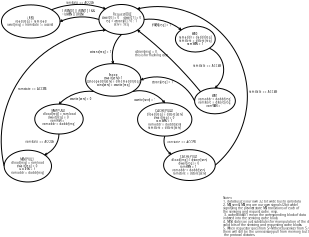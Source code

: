 <?xml version="1.0" encoding="UTF-8"?>
<dia:diagram xmlns:dia="http://www.lysator.liu.se/~alla/dia/">
  <dia:layer name="Background" visible="true" active="true">
    <dia:object type="Standard - Ellipse" version="0" id="O0">
      <dia:attribute name="obj_pos">
        <dia:point val="33.135,2.65"/>
      </dia:attribute>
      <dia:attribute name="obj_bb">
        <dia:rectangle val="33.085,2.6;43.965,9.85"/>
      </dia:attribute>
      <dia:attribute name="elem_corner">
        <dia:point val="33.135,2.65"/>
      </dia:attribute>
      <dia:attribute name="elem_width">
        <dia:real val="10.78"/>
      </dia:attribute>
      <dia:attribute name="elem_height">
        <dia:real val="7.15"/>
      </dia:attribute>
    </dia:object>
    <dia:object type="Standard - Text" version="1" id="O1">
      <dia:attribute name="obj_pos">
        <dia:point val="38.525,6.225"/>
      </dia:attribute>
      <dia:attribute name="obj_bb">
        <dia:rectangle val="33.819,4.651;43.231,7.799"/>
      </dia:attribute>
      <dia:attribute name="text">
        <dia:composite type="text">
          <dia:attribute name="string">
            <dia:string>#Request/IDLE
ccwait[0] = 0    ccwait[1] = 0
req = cctrans[0] ? 0 : 1
serv = !req#</dia:string>
          </dia:attribute>
          <dia:attribute name="font">
            <dia:font family="sans" style="0" name="Helvetica"/>
          </dia:attribute>
          <dia:attribute name="height">
            <dia:real val="0.8"/>
          </dia:attribute>
          <dia:attribute name="pos">
            <dia:point val="38.525,5.246"/>
          </dia:attribute>
          <dia:attribute name="color">
            <dia:color val="#000000"/>
          </dia:attribute>
          <dia:attribute name="alignment">
            <dia:enum val="1"/>
          </dia:attribute>
        </dia:composite>
      </dia:attribute>
      <dia:attribute name="valign">
        <dia:enum val="2"/>
      </dia:attribute>
      <dia:connections>
        <dia:connection handle="0" to="O0" connection="8"/>
      </dia:connections>
    </dia:object>
    <dia:object type="Standard - Ellipse" version="0" id="O2">
      <dia:attribute name="obj_pos">
        <dia:point val="29.969,16.771"/>
      </dia:attribute>
      <dia:attribute name="obj_bb">
        <dia:rectangle val="29.919,16.721;43.199,24.591"/>
      </dia:attribute>
      <dia:attribute name="elem_corner">
        <dia:point val="29.969,16.771"/>
      </dia:attribute>
      <dia:attribute name="elem_width">
        <dia:real val="13.18"/>
      </dia:attribute>
      <dia:attribute name="elem_height">
        <dia:real val="7.77"/>
      </dia:attribute>
    </dia:object>
    <dia:object type="Standard - Ellipse" version="0" id="O3">
      <dia:attribute name="obj_pos">
        <dia:point val="51.396,7.807"/>
      </dia:attribute>
      <dia:attribute name="obj_bb">
        <dia:rectangle val="51.346,7.757;60.951,14.047"/>
      </dia:attribute>
      <dia:attribute name="elem_corner">
        <dia:point val="51.396,7.807"/>
      </dia:attribute>
      <dia:attribute name="elem_width">
        <dia:real val="9.505"/>
      </dia:attribute>
      <dia:attribute name="elem_height">
        <dia:real val="6.19"/>
      </dia:attribute>
    </dia:object>
    <dia:object type="Standard - Text" version="1" id="O4">
      <dia:attribute name="obj_pos">
        <dia:point val="56.148,10.902"/>
      </dia:attribute>
      <dia:attribute name="obj_bb">
        <dia:rectangle val="52.441,9.329;59.856,12.476"/>
      </dia:attribute>
      <dia:attribute name="text">
        <dia:composite type="text">
          <dia:attribute name="string">
            <dia:string>#WB0 
ramaddr = daddr[req]
ramstore = dstore[req]
ramWEN = 1#</dia:string>
          </dia:attribute>
          <dia:attribute name="font">
            <dia:font family="sans" style="0" name="Helvetica"/>
          </dia:attribute>
          <dia:attribute name="height">
            <dia:real val="0.8"/>
          </dia:attribute>
          <dia:attribute name="pos">
            <dia:point val="56.148,9.924"/>
          </dia:attribute>
          <dia:attribute name="color">
            <dia:color val="#000000"/>
          </dia:attribute>
          <dia:attribute name="alignment">
            <dia:enum val="1"/>
          </dia:attribute>
        </dia:composite>
      </dia:attribute>
      <dia:attribute name="valign">
        <dia:enum val="2"/>
      </dia:attribute>
      <dia:connections>
        <dia:connection handle="0" to="O3" connection="8"/>
      </dia:connections>
    </dia:object>
    <dia:object type="Standard - Ellipse" version="0" id="O5">
      <dia:attribute name="obj_pos">
        <dia:point val="55.972,22.58"/>
      </dia:attribute>
      <dia:attribute name="obj_bb">
        <dia:rectangle val="55.922,22.53;65.758,28.8"/>
      </dia:attribute>
      <dia:attribute name="elem_corner">
        <dia:point val="55.972,22.58"/>
      </dia:attribute>
      <dia:attribute name="elem_width">
        <dia:real val="9.735"/>
      </dia:attribute>
      <dia:attribute name="elem_height">
        <dia:real val="6.17"/>
      </dia:attribute>
    </dia:object>
    <dia:object type="Standard - Text" version="1" id="O6">
      <dia:attribute name="obj_pos">
        <dia:point val="60.84,25.665"/>
      </dia:attribute>
      <dia:attribute name="obj_bb">
        <dia:rectangle val="57.133,24.091;64.547,27.239"/>
      </dia:attribute>
      <dia:attribute name="text">
        <dia:composite type="text">
          <dia:attribute name="string">
            <dia:string>#WB1
ramaddr = daddr[req]
ramstore = dstore[req]
ramWEN = 1#</dia:string>
          </dia:attribute>
          <dia:attribute name="font">
            <dia:font family="sans" style="0" name="Helvetica"/>
          </dia:attribute>
          <dia:attribute name="height">
            <dia:real val="0.8"/>
          </dia:attribute>
          <dia:attribute name="pos">
            <dia:point val="60.84,24.686"/>
          </dia:attribute>
          <dia:attribute name="color">
            <dia:color val="#000000"/>
          </dia:attribute>
          <dia:attribute name="alignment">
            <dia:enum val="1"/>
          </dia:attribute>
        </dia:composite>
      </dia:attribute>
      <dia:attribute name="valign">
        <dia:enum val="2"/>
      </dia:attribute>
      <dia:connections>
        <dia:connection handle="0" to="O5" connection="8"/>
      </dia:connections>
    </dia:object>
    <dia:object type="Standard - Arc" version="0" id="O7">
      <dia:attribute name="obj_pos">
        <dia:point val="38.525,9.8"/>
      </dia:attribute>
      <dia:attribute name="obj_bb">
        <dia:rectangle val="36.066,9.738;38.587,16.833"/>
      </dia:attribute>
      <dia:attribute name="conn_endpoints">
        <dia:point val="38.525,9.8"/>
        <dia:point val="36.559,16.771"/>
      </dia:attribute>
      <dia:attribute name="curve_distance">
        <dia:real val="1"/>
      </dia:attribute>
      <dia:attribute name="end_arrow">
        <dia:enum val="1"/>
      </dia:attribute>
      <dia:attribute name="end_arrow_length">
        <dia:real val="0.5"/>
      </dia:attribute>
      <dia:attribute name="end_arrow_width">
        <dia:real val="0.5"/>
      </dia:attribute>
      <dia:connections>
        <dia:connection handle="0" to="O0" connection="6"/>
        <dia:connection handle="1" to="O2" connection="1"/>
      </dia:connections>
    </dia:object>
    <dia:object type="Standard - Arc" version="0" id="O8">
      <dia:attribute name="obj_pos">
        <dia:point val="43.915,6.225"/>
      </dia:attribute>
      <dia:attribute name="obj_bb">
        <dia:rectangle val="43.853,6.088;52.849,8.775"/>
      </dia:attribute>
      <dia:attribute name="conn_endpoints">
        <dia:point val="43.915,6.225"/>
        <dia:point val="52.788,8.714"/>
      </dia:attribute>
      <dia:attribute name="curve_distance">
        <dia:real val="-0.919"/>
      </dia:attribute>
      <dia:attribute name="end_arrow">
        <dia:enum val="1"/>
      </dia:attribute>
      <dia:attribute name="end_arrow_length">
        <dia:real val="0.5"/>
      </dia:attribute>
      <dia:attribute name="end_arrow_width">
        <dia:real val="0.5"/>
      </dia:attribute>
      <dia:connections>
        <dia:connection handle="0" to="O0" connection="4"/>
        <dia:connection handle="1" to="O3" connection="0"/>
      </dia:connections>
    </dia:object>
    <dia:object type="Standard - Arc" version="0" id="O9">
      <dia:attribute name="obj_pos">
        <dia:point val="10.503,41.236"/>
      </dia:attribute>
      <dia:attribute name="obj_bb">
        <dia:rectangle val="9.75,8.461;34.784,41.306"/>
      </dia:attribute>
      <dia:attribute name="conn_endpoints">
        <dia:point val="10.503,41.236"/>
        <dia:point val="34.714,8.753"/>
      </dia:attribute>
      <dia:attribute name="curve_distance">
        <dia:real val="-9.431"/>
      </dia:attribute>
      <dia:attribute name="end_arrow">
        <dia:enum val="1"/>
      </dia:attribute>
      <dia:attribute name="end_arrow_length">
        <dia:real val="0.5"/>
      </dia:attribute>
      <dia:attribute name="end_arrow_width">
        <dia:real val="0.5"/>
      </dia:attribute>
      <dia:connections>
        <dia:connection handle="0" to="O15" connection="3"/>
        <dia:connection handle="1" to="O0" connection="5"/>
      </dia:connections>
    </dia:object>
    <dia:object type="Standard - Arc" version="0" id="O10">
      <dia:attribute name="obj_pos">
        <dia:point val="59.509,13.091"/>
      </dia:attribute>
      <dia:attribute name="obj_bb">
        <dia:rectangle val="59.453,13.034;62.967,22.637"/>
      </dia:attribute>
      <dia:attribute name="conn_endpoints">
        <dia:point val="59.509,13.091"/>
        <dia:point val="60.84,22.58"/>
      </dia:attribute>
      <dia:attribute name="curve_distance">
        <dia:real val="-2.715"/>
      </dia:attribute>
      <dia:attribute name="end_arrow">
        <dia:enum val="1"/>
      </dia:attribute>
      <dia:attribute name="end_arrow_length">
        <dia:real val="0.5"/>
      </dia:attribute>
      <dia:attribute name="end_arrow_width">
        <dia:real val="0.5"/>
      </dia:attribute>
      <dia:connections>
        <dia:connection handle="0" to="O3" connection="7"/>
        <dia:connection handle="1" to="O5" connection="1"/>
      </dia:connections>
    </dia:object>
    <dia:object type="Standard - Arc" version="0" id="O11">
      <dia:attribute name="obj_pos">
        <dia:point val="31.899,23.404"/>
      </dia:attribute>
      <dia:attribute name="obj_bb">
        <dia:rectangle val="23.528,23.306;31.963,26.493"/>
      </dia:attribute>
      <dia:attribute name="conn_endpoints">
        <dia:point val="31.899,23.404"/>
        <dia:point val="23.592,26.429"/>
      </dia:attribute>
      <dia:attribute name="curve_distance">
        <dia:real val="1"/>
      </dia:attribute>
      <dia:attribute name="end_arrow">
        <dia:enum val="1"/>
      </dia:attribute>
      <dia:attribute name="end_arrow_length">
        <dia:real val="0.5"/>
      </dia:attribute>
      <dia:attribute name="end_arrow_width">
        <dia:real val="0.5"/>
      </dia:attribute>
      <dia:connections>
        <dia:connection handle="0" to="O2" connection="5"/>
        <dia:connection handle="1" to="O14" connection="1"/>
      </dia:connections>
    </dia:object>
    <dia:object type="Standard - Text" version="1" id="O12">
      <dia:attribute name="obj_pos">
        <dia:point val="36.559,20.656"/>
      </dia:attribute>
      <dia:attribute name="obj_bb">
        <dia:rectangle val="30.571,19.083;42.546,22.23"/>
      </dia:attribute>
      <dia:attribute name="text">
        <dia:composite type="text">
          <dia:attribute name="string">
            <dia:string>#Snoop
ccwait[serv]=1
ccsnoopaddr[serv] = dmemaddr[req]
ccinv[serv] = ccwrite[req]#</dia:string>
          </dia:attribute>
          <dia:attribute name="font">
            <dia:font family="sans" style="0" name="Helvetica"/>
          </dia:attribute>
          <dia:attribute name="height">
            <dia:real val="0.8"/>
          </dia:attribute>
          <dia:attribute name="pos">
            <dia:point val="36.559,19.678"/>
          </dia:attribute>
          <dia:attribute name="color">
            <dia:color val="#000000"/>
          </dia:attribute>
          <dia:attribute name="alignment">
            <dia:enum val="1"/>
          </dia:attribute>
        </dia:composite>
      </dia:attribute>
      <dia:attribute name="valign">
        <dia:enum val="2"/>
      </dia:attribute>
      <dia:connections>
        <dia:connection handle="0" to="O2" connection="8"/>
      </dia:connections>
    </dia:object>
    <dia:object type="Standard - Text" version="1" id="O13">
      <dia:attribute name="obj_pos">
        <dia:point val="62.808,49.15"/>
      </dia:attribute>
      <dia:attribute name="obj_bb">
        <dia:rectangle val="62.808,48.555;84.61,58.102"/>
      </dia:attribute>
      <dia:attribute name="text">
        <dia:composite type="text">
          <dia:attribute name="string">
            <dia:string>#Notes:
1. dataBus_cc is our own 32 bit wide bus to carry data
2. MSI_serv &amp; MSI_req are our own signals (2bit wide)
signifying the pev-next state MSI transitions of each of
the servicing and request cache, resp.
 3. cacheBlock0/1 mean the corresponding block of data
indexed into the servicing cache block.
4. M/S/I states ae just substitutes for manipulation of the dirty, 
valid bits of the servicing and requesting cache blocks.
5. When requestor goes from S-&gt;M thereby servicer from S -&gt; I, 
there will still be the unnecessary pull from memory, but thats what
 the protocol dictates. #</dia:string>
          </dia:attribute>
          <dia:attribute name="font">
            <dia:font family="sans" style="0" name="Helvetica"/>
          </dia:attribute>
          <dia:attribute name="height">
            <dia:real val="0.8"/>
          </dia:attribute>
          <dia:attribute name="pos">
            <dia:point val="62.808,49.15"/>
          </dia:attribute>
          <dia:attribute name="color">
            <dia:color val="#000000"/>
          </dia:attribute>
          <dia:attribute name="alignment">
            <dia:enum val="0"/>
          </dia:attribute>
        </dia:composite>
      </dia:attribute>
      <dia:attribute name="valign">
        <dia:enum val="3"/>
      </dia:attribute>
    </dia:object>
    <dia:object type="Standard - Ellipse" version="0" id="O14">
      <dia:attribute name="obj_pos">
        <dia:point val="17.808,26.429"/>
      </dia:attribute>
      <dia:attribute name="obj_bb">
        <dia:rectangle val="17.758,26.379;29.426,33.624"/>
      </dia:attribute>
      <dia:attribute name="elem_corner">
        <dia:point val="17.808,26.429"/>
      </dia:attribute>
      <dia:attribute name="elem_width">
        <dia:real val="11.568"/>
      </dia:attribute>
      <dia:attribute name="elem_height">
        <dia:real val="7.145"/>
      </dia:attribute>
    </dia:object>
    <dia:object type="Standard - Ellipse" version="0" id="O15">
      <dia:attribute name="obj_pos">
        <dia:point val="10.503,37.442"/>
      </dia:attribute>
      <dia:attribute name="obj_bb">
        <dia:rectangle val="10.453,37.392;21.86,45.079"/>
      </dia:attribute>
      <dia:attribute name="elem_corner">
        <dia:point val="10.503,37.442"/>
      </dia:attribute>
      <dia:attribute name="elem_width">
        <dia:real val="11.308"/>
      </dia:attribute>
      <dia:attribute name="elem_height">
        <dia:real val="7.587"/>
      </dia:attribute>
    </dia:object>
    <dia:object type="Standard - Text" version="1" id="O16">
      <dia:attribute name="obj_pos">
        <dia:point val="23.592,30.001"/>
      </dia:attribute>
      <dia:attribute name="obj_bb">
        <dia:rectangle val="20.04,27.628;27.145,32.375"/>
      </dia:attribute>
      <dia:attribute name="text">
        <dia:composite type="text">
          <dia:attribute name="string">
            <dia:string>#MEM_PULL0 
 dload[req] = ramload
dwait[req] = 0 
ramREN = 1
ramaddr = daddr[req]
#</dia:string>
          </dia:attribute>
          <dia:attribute name="font">
            <dia:font family="sans" style="0" name="Helvetica"/>
          </dia:attribute>
          <dia:attribute name="height">
            <dia:real val="0.8"/>
          </dia:attribute>
          <dia:attribute name="pos">
            <dia:point val="23.592,28.223"/>
          </dia:attribute>
          <dia:attribute name="color">
            <dia:color val="#000000"/>
          </dia:attribute>
          <dia:attribute name="alignment">
            <dia:enum val="1"/>
          </dia:attribute>
        </dia:composite>
      </dia:attribute>
      <dia:attribute name="valign">
        <dia:enum val="2"/>
      </dia:attribute>
      <dia:connections>
        <dia:connection handle="0" to="O14" connection="8"/>
      </dia:connections>
    </dia:object>
    <dia:object type="Standard - Text" version="1" id="O17">
      <dia:attribute name="obj_pos">
        <dia:point val="16.157,41.236"/>
      </dia:attribute>
      <dia:attribute name="obj_bb">
        <dia:rectangle val="12.604,39.262;19.709,43.209"/>
      </dia:attribute>
      <dia:attribute name="text">
        <dia:composite type="text">
          <dia:attribute name="string">
            <dia:string>#MEM_PULL1 
dload[req] = ramload
dwait[req] = 0 
ramREN = 1 
ramaddr = daddr[req]#</dia:string>
          </dia:attribute>
          <dia:attribute name="font">
            <dia:font family="sans" style="0" name="Helvetica"/>
          </dia:attribute>
          <dia:attribute name="height">
            <dia:real val="0.8"/>
          </dia:attribute>
          <dia:attribute name="pos">
            <dia:point val="16.157,39.857"/>
          </dia:attribute>
          <dia:attribute name="color">
            <dia:color val="#000000"/>
          </dia:attribute>
          <dia:attribute name="alignment">
            <dia:enum val="1"/>
          </dia:attribute>
        </dia:composite>
      </dia:attribute>
      <dia:attribute name="valign">
        <dia:enum val="2"/>
      </dia:attribute>
      <dia:connections>
        <dia:connection handle="0" to="O15" connection="8"/>
      </dia:connections>
    </dia:object>
    <dia:object type="Standard - Arc" version="0" id="O18">
      <dia:attribute name="obj_pos">
        <dia:point val="23.592,33.574"/>
      </dia:attribute>
      <dia:attribute name="obj_bb">
        <dia:rectangle val="20.085,33.505;23.662,38.623"/>
      </dia:attribute>
      <dia:attribute name="conn_endpoints">
        <dia:point val="23.592,33.574"/>
        <dia:point val="20.154,38.553"/>
      </dia:attribute>
      <dia:attribute name="curve_distance">
        <dia:real val="-0.9"/>
      </dia:attribute>
      <dia:attribute name="end_arrow">
        <dia:enum val="1"/>
      </dia:attribute>
      <dia:attribute name="end_arrow_length">
        <dia:real val="0.5"/>
      </dia:attribute>
      <dia:attribute name="end_arrow_width">
        <dia:real val="0.5"/>
      </dia:attribute>
      <dia:connections>
        <dia:connection handle="0" to="O14" connection="6"/>
        <dia:connection handle="1" to="O15" connection="2"/>
      </dia:connections>
    </dia:object>
    <dia:object type="Standard - Ellipse" version="0" id="O19">
      <dia:attribute name="obj_pos">
        <dia:point val="9.858,2.747"/>
      </dia:attribute>
      <dia:attribute name="obj_bb">
        <dia:rectangle val="9.808,2.697;23.911,10.71"/>
      </dia:attribute>
      <dia:attribute name="elem_corner">
        <dia:point val="9.858,2.747"/>
      </dia:attribute>
      <dia:attribute name="elem_width">
        <dia:real val="14.003"/>
      </dia:attribute>
      <dia:attribute name="elem_height">
        <dia:real val="7.913"/>
      </dia:attribute>
    </dia:object>
    <dia:object type="Standard - Arc" version="0" id="O20">
      <dia:attribute name="obj_pos">
        <dia:point val="33.135,6.225"/>
      </dia:attribute>
      <dia:attribute name="obj_bb">
        <dia:rectangle val="23.809,5.559;33.188,6.756"/>
      </dia:attribute>
      <dia:attribute name="conn_endpoints">
        <dia:point val="33.135,6.225"/>
        <dia:point val="23.861,6.704"/>
      </dia:attribute>
      <dia:attribute name="curve_distance">
        <dia:real val="0.839"/>
      </dia:attribute>
      <dia:attribute name="end_arrow">
        <dia:enum val="1"/>
      </dia:attribute>
      <dia:attribute name="end_arrow_length">
        <dia:real val="0.5"/>
      </dia:attribute>
      <dia:attribute name="end_arrow_width">
        <dia:real val="0.5"/>
      </dia:attribute>
      <dia:connections>
        <dia:connection handle="0" to="O0" connection="3"/>
        <dia:connection handle="1" to="O19" connection="4"/>
      </dia:connections>
    </dia:object>
    <dia:object type="Standard - Text" version="1" id="O21">
      <dia:attribute name="obj_pos">
        <dia:point val="16.86,6.704"/>
      </dia:attribute>
      <dia:attribute name="obj_bb">
        <dia:rectangle val="11.377,5.502;22.361,7.905"/>
      </dia:attribute>
      <dia:attribute name="text">
        <dia:composite type="text">
          <dia:attribute name="string">
            <dia:string>#i_REQ 
iload[req] = ramload
iwait[req] = (ramstate != access) #</dia:string>
          </dia:attribute>
          <dia:attribute name="font">
            <dia:font family="sans" style="0" name="Helvetica"/>
          </dia:attribute>
          <dia:attribute name="height">
            <dia:real val="0.8"/>
          </dia:attribute>
          <dia:attribute name="pos">
            <dia:point val="16.86,6.115"/>
          </dia:attribute>
          <dia:attribute name="color">
            <dia:color val="#000000"/>
          </dia:attribute>
          <dia:attribute name="alignment">
            <dia:enum val="1"/>
          </dia:attribute>
        </dia:composite>
      </dia:attribute>
      <dia:attribute name="valign">
        <dia:enum val="2"/>
      </dia:attribute>
      <dia:connections>
        <dia:connection handle="0" to="O19" connection="8"/>
      </dia:connections>
    </dia:object>
    <dia:object type="Standard - Arc" version="0" id="O22">
      <dia:attribute name="obj_pos">
        <dia:point val="21.811,3.906"/>
      </dia:attribute>
      <dia:attribute name="obj_bb">
        <dia:rectangle val="21.76,2.576;34.764,3.957"/>
      </dia:attribute>
      <dia:attribute name="conn_endpoints">
        <dia:point val="21.811,3.906"/>
        <dia:point val="34.714,3.697"/>
      </dia:attribute>
      <dia:attribute name="curve_distance">
        <dia:real val="-1.173"/>
      </dia:attribute>
      <dia:attribute name="end_arrow">
        <dia:enum val="1"/>
      </dia:attribute>
      <dia:attribute name="end_arrow_length">
        <dia:real val="0.5"/>
      </dia:attribute>
      <dia:attribute name="end_arrow_width">
        <dia:real val="0.5"/>
      </dia:attribute>
      <dia:connections>
        <dia:connection handle="0" to="O19" connection="2"/>
        <dia:connection handle="1" to="O0" connection="0"/>
      </dia:connections>
    </dia:object>
    <dia:object type="Standard - Text" version="1" id="O23">
      <dia:attribute name="obj_pos">
        <dia:point val="25.168,2.5"/>
      </dia:attribute>
      <dia:attribute name="obj_bb">
        <dia:rectangle val="25.168,1.905;32.075,2.652"/>
      </dia:attribute>
      <dia:attribute name="text">
        <dia:composite type="text">
          <dia:attribute name="string">
            <dia:string>#ramstate == ACCESS#</dia:string>
          </dia:attribute>
          <dia:attribute name="font">
            <dia:font family="sans" style="0" name="Helvetica"/>
          </dia:attribute>
          <dia:attribute name="height">
            <dia:real val="0.8"/>
          </dia:attribute>
          <dia:attribute name="pos">
            <dia:point val="25.168,2.5"/>
          </dia:attribute>
          <dia:attribute name="color">
            <dia:color val="#000000"/>
          </dia:attribute>
          <dia:attribute name="alignment">
            <dia:enum val="0"/>
          </dia:attribute>
        </dia:composite>
      </dia:attribute>
      <dia:attribute name="valign">
        <dia:enum val="3"/>
      </dia:attribute>
    </dia:object>
    <dia:object type="Standard - Text" version="1" id="O24">
      <dia:attribute name="obj_pos">
        <dia:point val="24.3,4.458"/>
      </dia:attribute>
      <dia:attribute name="obj_bb">
        <dia:rectangle val="24.3,3.863;32.068,5.41"/>
      </dia:attribute>
      <dia:attribute name="text">
        <dia:composite type="text">
          <dia:attribute name="string">
            <dia:string>#( iREN[0] || iREN[1] ) &amp;&amp;
~(dWEN || dREN)#</dia:string>
          </dia:attribute>
          <dia:attribute name="font">
            <dia:font family="sans" style="0" name="Helvetica"/>
          </dia:attribute>
          <dia:attribute name="height">
            <dia:real val="0.8"/>
          </dia:attribute>
          <dia:attribute name="pos">
            <dia:point val="24.3,4.458"/>
          </dia:attribute>
          <dia:attribute name="color">
            <dia:color val="#000000"/>
          </dia:attribute>
          <dia:attribute name="alignment">
            <dia:enum val="0"/>
          </dia:attribute>
        </dia:composite>
      </dia:attribute>
      <dia:attribute name="valign">
        <dia:enum val="3"/>
      </dia:attribute>
    </dia:object>
    <dia:object type="Standard - Ellipse" version="0" id="O25">
      <dia:attribute name="obj_pos">
        <dia:point val="42.358,26.126"/>
      </dia:attribute>
      <dia:attribute name="obj_bb">
        <dia:rectangle val="42.308,26.076;55.377,34.119"/>
      </dia:attribute>
      <dia:attribute name="elem_corner">
        <dia:point val="42.358,26.126"/>
      </dia:attribute>
      <dia:attribute name="elem_width">
        <dia:real val="12.969"/>
      </dia:attribute>
      <dia:attribute name="elem_height">
        <dia:real val="7.943"/>
      </dia:attribute>
    </dia:object>
    <dia:object type="Standard - Text" version="1" id="O26">
      <dia:attribute name="obj_pos">
        <dia:point val="48.843,30.098"/>
      </dia:attribute>
      <dia:attribute name="obj_bb">
        <dia:rectangle val="44.764,27.724;52.922,32.471"/>
      </dia:attribute>
      <dia:attribute name="text">
        <dia:composite type="text">
          <dia:attribute name="string">
            <dia:string>#CACHE_PULL0 
dload[req] = dstore[serv]
dwait[req] = 0 
ramWEN = 1 
ramaddr = daddr[serv]
ramstore = dstore[serv] #</dia:string>
          </dia:attribute>
          <dia:attribute name="font">
            <dia:font family="sans" style="0" name="Helvetica"/>
          </dia:attribute>
          <dia:attribute name="height">
            <dia:real val="0.8"/>
          </dia:attribute>
          <dia:attribute name="pos">
            <dia:point val="48.843,28.319"/>
          </dia:attribute>
          <dia:attribute name="color">
            <dia:color val="#000000"/>
          </dia:attribute>
          <dia:attribute name="alignment">
            <dia:enum val="1"/>
          </dia:attribute>
        </dia:composite>
      </dia:attribute>
      <dia:attribute name="valign">
        <dia:enum val="2"/>
      </dia:attribute>
      <dia:connections>
        <dia:connection handle="0" to="O25" connection="8"/>
      </dia:connections>
    </dia:object>
    <dia:object type="Standard - Arc" version="0" id="O27">
      <dia:attribute name="obj_pos">
        <dia:point val="41.218,23.404"/>
      </dia:attribute>
      <dia:attribute name="obj_bb">
        <dia:rectangle val="41.155,23.182;48.907,26.19"/>
      </dia:attribute>
      <dia:attribute name="conn_endpoints">
        <dia:point val="41.218,23.404"/>
        <dia:point val="48.843,26.126"/>
      </dia:attribute>
      <dia:attribute name="curve_distance">
        <dia:real val="-1.152"/>
      </dia:attribute>
      <dia:attribute name="end_arrow">
        <dia:enum val="1"/>
      </dia:attribute>
      <dia:attribute name="end_arrow_length">
        <dia:real val="0.5"/>
      </dia:attribute>
      <dia:attribute name="end_arrow_width">
        <dia:real val="0.5"/>
      </dia:attribute>
      <dia:connections>
        <dia:connection handle="0" to="O2" connection="7"/>
        <dia:connection handle="1" to="O25" connection="1"/>
      </dia:connections>
    </dia:object>
    <dia:object type="Standard - Ellipse" version="0" id="O28">
      <dia:attribute name="obj_pos">
        <dia:point val="48.572,37.319"/>
      </dia:attribute>
      <dia:attribute name="obj_bb">
        <dia:rectangle val="48.522,37.269;60.963,44.726"/>
      </dia:attribute>
      <dia:attribute name="elem_corner">
        <dia:point val="48.572,37.319"/>
      </dia:attribute>
      <dia:attribute name="elem_width">
        <dia:real val="12.341"/>
      </dia:attribute>
      <dia:attribute name="elem_height">
        <dia:real val="7.356"/>
      </dia:attribute>
    </dia:object>
    <dia:object type="Standard - Text" version="1" id="O29">
      <dia:attribute name="obj_pos">
        <dia:point val="54.743,40.998"/>
      </dia:attribute>
      <dia:attribute name="obj_bb">
        <dia:rectangle val="50.664,38.624;58.821,43.371"/>
      </dia:attribute>
      <dia:attribute name="text">
        <dia:composite type="text">
          <dia:attribute name="string">
            <dia:string>#CACHE_PULL1 
dload[req] = dstore[serv]
dwait[req] = 0 
ramWEN = 1  
ramaddr = daddr[serv] 
ramstore = dstore[serv]#</dia:string>
          </dia:attribute>
          <dia:attribute name="font">
            <dia:font family="sans" style="0" name="Helvetica"/>
          </dia:attribute>
          <dia:attribute name="height">
            <dia:real val="0.8"/>
          </dia:attribute>
          <dia:attribute name="pos">
            <dia:point val="54.743,39.219"/>
          </dia:attribute>
          <dia:attribute name="color">
            <dia:color val="#000000"/>
          </dia:attribute>
          <dia:attribute name="alignment">
            <dia:enum val="1"/>
          </dia:attribute>
        </dia:composite>
      </dia:attribute>
      <dia:attribute name="valign">
        <dia:enum val="2"/>
      </dia:attribute>
      <dia:connections>
        <dia:connection handle="0" to="O28" connection="8"/>
      </dia:connections>
    </dia:object>
    <dia:object type="Standard - Arc" version="0" id="O30">
      <dia:attribute name="obj_pos">
        <dia:point val="55.972,25.665"/>
      </dia:attribute>
      <dia:attribute name="obj_bb">
        <dia:rectangle val="43.084,19.89;56.037,25.73"/>
      </dia:attribute>
      <dia:attribute name="conn_endpoints">
        <dia:point val="55.972,25.665"/>
        <dia:point val="43.149,20.656"/>
      </dia:attribute>
      <dia:attribute name="curve_distance">
        <dia:real val="2.716"/>
      </dia:attribute>
      <dia:attribute name="end_arrow">
        <dia:enum val="1"/>
      </dia:attribute>
      <dia:attribute name="end_arrow_length">
        <dia:real val="0.5"/>
      </dia:attribute>
      <dia:attribute name="end_arrow_width">
        <dia:real val="0.5"/>
      </dia:attribute>
      <dia:connections>
        <dia:connection handle="0" to="O5" connection="3"/>
        <dia:connection handle="1" to="O2" connection="4"/>
      </dia:connections>
    </dia:object>
    <dia:object type="Standard - Arc" version="0" id="O31">
      <dia:attribute name="obj_pos">
        <dia:point val="57.398,23.484"/>
      </dia:attribute>
      <dia:attribute name="obj_bb">
        <dia:rectangle val="42.266,8.682;57.469,23.554"/>
      </dia:attribute>
      <dia:attribute name="conn_endpoints">
        <dia:point val="57.398,23.484"/>
        <dia:point val="42.336,8.753"/>
      </dia:attribute>
      <dia:attribute name="curve_distance">
        <dia:real val="0.599"/>
      </dia:attribute>
      <dia:attribute name="end_arrow">
        <dia:enum val="1"/>
      </dia:attribute>
      <dia:attribute name="end_arrow_length">
        <dia:real val="0.5"/>
      </dia:attribute>
      <dia:attribute name="end_arrow_width">
        <dia:real val="0.5"/>
      </dia:attribute>
      <dia:connections>
        <dia:connection handle="0" to="O5" connection="0"/>
        <dia:connection handle="1" to="O0" connection="7"/>
      </dia:connections>
    </dia:object>
    <dia:object type="Standard - Arc" version="0" id="O32">
      <dia:attribute name="obj_pos">
        <dia:point val="48.843,34.069"/>
      </dia:attribute>
      <dia:attribute name="obj_bb">
        <dia:rectangle val="48.616,34.005;50.443,38.46"/>
      </dia:attribute>
      <dia:attribute name="conn_endpoints">
        <dia:point val="48.843,34.069"/>
        <dia:point val="50.379,38.397"/>
      </dia:attribute>
      <dia:attribute name="curve_distance">
        <dia:real val="0.77"/>
      </dia:attribute>
      <dia:attribute name="end_arrow">
        <dia:enum val="1"/>
      </dia:attribute>
      <dia:attribute name="end_arrow_length">
        <dia:real val="0.5"/>
      </dia:attribute>
      <dia:attribute name="end_arrow_width">
        <dia:real val="0.5"/>
      </dia:attribute>
      <dia:connections>
        <dia:connection handle="0" to="O25" connection="6"/>
        <dia:connection handle="1" to="O28" connection="0"/>
      </dia:connections>
    </dia:object>
    <dia:object type="Standard - Arc" version="0" id="O33">
      <dia:attribute name="obj_pos">
        <dia:point val="60.913,40.998"/>
      </dia:attribute>
      <dia:attribute name="obj_bb">
        <dia:rectangle val="42.269,3.1;68.624,41.065"/>
      </dia:attribute>
      <dia:attribute name="conn_endpoints">
        <dia:point val="60.913,40.998"/>
        <dia:point val="42.336,3.697"/>
      </dia:attribute>
      <dia:attribute name="curve_distance">
        <dia:real val="16.425"/>
      </dia:attribute>
      <dia:attribute name="end_arrow">
        <dia:enum val="1"/>
      </dia:attribute>
      <dia:attribute name="end_arrow_length">
        <dia:real val="0.5"/>
      </dia:attribute>
      <dia:attribute name="end_arrow_width">
        <dia:real val="0.5"/>
      </dia:attribute>
      <dia:connections>
        <dia:connection handle="0" to="O28" connection="4"/>
        <dia:connection handle="1" to="O0" connection="2"/>
      </dia:connections>
    </dia:object>
    <dia:object type="Standard - Text" version="1" id="O34">
      <dia:attribute name="obj_pos">
        <dia:point val="45.711,7.853"/>
      </dia:attribute>
      <dia:attribute name="obj_bb">
        <dia:rectangle val="45.711,7.258;50.531,8.006"/>
      </dia:attribute>
      <dia:attribute name="text">
        <dia:composite type="text">
          <dia:attribute name="string">
            <dia:string>#dWEN[req] = 1#</dia:string>
          </dia:attribute>
          <dia:attribute name="font">
            <dia:font family="sans" style="0" name="Helvetica"/>
          </dia:attribute>
          <dia:attribute name="height">
            <dia:real val="0.8"/>
          </dia:attribute>
          <dia:attribute name="pos">
            <dia:point val="45.711,7.853"/>
          </dia:attribute>
          <dia:attribute name="color">
            <dia:color val="#000000"/>
          </dia:attribute>
          <dia:attribute name="alignment">
            <dia:enum val="0"/>
          </dia:attribute>
        </dia:composite>
      </dia:attribute>
      <dia:attribute name="valign">
        <dia:enum val="3"/>
      </dia:attribute>
    </dia:object>
    <dia:object type="Standard - Text" version="1" id="O35">
      <dia:attribute name="obj_pos">
        <dia:point val="30.932,14.217"/>
      </dia:attribute>
      <dia:attribute name="obj_bb">
        <dia:rectangle val="30.932,13.622;36.182,14.37"/>
      </dia:attribute>
      <dia:attribute name="text">
        <dia:composite type="text">
          <dia:attribute name="string">
            <dia:string>#cctrans[req] = 1#</dia:string>
          </dia:attribute>
          <dia:attribute name="font">
            <dia:font family="sans" style="0" name="Helvetica"/>
          </dia:attribute>
          <dia:attribute name="height">
            <dia:real val="0.8"/>
          </dia:attribute>
          <dia:attribute name="pos">
            <dia:point val="30.932,14.217"/>
          </dia:attribute>
          <dia:attribute name="color">
            <dia:color val="#000000"/>
          </dia:attribute>
          <dia:attribute name="alignment">
            <dia:enum val="0"/>
          </dia:attribute>
        </dia:composite>
      </dia:attribute>
      <dia:attribute name="valign">
        <dia:enum val="3"/>
      </dia:attribute>
    </dia:object>
    <dia:object type="Standard - Text" version="1" id="O36">
      <dia:attribute name="obj_pos">
        <dia:point val="45.711,21.43"/>
      </dia:attribute>
      <dia:attribute name="obj_bb">
        <dia:rectangle val="45.711,20.835;50.961,21.582"/>
      </dia:attribute>
      <dia:attribute name="text">
        <dia:composite type="text">
          <dia:attribute name="string">
            <dia:string>#cctrans[req] = 1#</dia:string>
          </dia:attribute>
          <dia:attribute name="font">
            <dia:font family="sans" style="0" name="Helvetica"/>
          </dia:attribute>
          <dia:attribute name="height">
            <dia:real val="0.8"/>
          </dia:attribute>
          <dia:attribute name="pos">
            <dia:point val="45.711,21.43"/>
          </dia:attribute>
          <dia:attribute name="color">
            <dia:color val="#000000"/>
          </dia:attribute>
          <dia:attribute name="alignment">
            <dia:enum val="0"/>
          </dia:attribute>
        </dia:composite>
      </dia:attribute>
      <dia:attribute name="valign">
        <dia:enum val="3"/>
      </dia:attribute>
    </dia:object>
    <dia:object type="Standard - Text" version="1" id="O37">
      <dia:attribute name="obj_pos">
        <dia:point val="41.781,14.195"/>
      </dia:attribute>
      <dia:attribute name="obj_bb">
        <dia:rectangle val="41.781,13.6;49.158,15.147"/>
      </dia:attribute>
      <dia:attribute name="text">
        <dia:composite type="text">
          <dia:attribute name="string">
            <dia:string>#cctrans[req] = 0,
this is for flushing case#</dia:string>
          </dia:attribute>
          <dia:attribute name="font">
            <dia:font family="sans" style="0" name="Helvetica"/>
          </dia:attribute>
          <dia:attribute name="height">
            <dia:real val="0.8"/>
          </dia:attribute>
          <dia:attribute name="pos">
            <dia:point val="41.781,14.195"/>
          </dia:attribute>
          <dia:attribute name="color">
            <dia:color val="#000000"/>
          </dia:attribute>
          <dia:attribute name="alignment">
            <dia:enum val="0"/>
          </dia:attribute>
        </dia:composite>
      </dia:attribute>
      <dia:attribute name="valign">
        <dia:enum val="3"/>
      </dia:attribute>
    </dia:object>
    <dia:object type="Standard - Text" version="1" id="O38">
      <dia:attribute name="obj_pos">
        <dia:point val="41.539,25.672"/>
      </dia:attribute>
      <dia:attribute name="obj_bb">
        <dia:rectangle val="41.539,25.077;47.079,25.825"/>
      </dia:attribute>
      <dia:attribute name="text">
        <dia:composite type="text">
          <dia:attribute name="string">
            <dia:string>#ccwrite[serv] = 1#</dia:string>
          </dia:attribute>
          <dia:attribute name="font">
            <dia:font family="sans" style="0" name="Helvetica"/>
          </dia:attribute>
          <dia:attribute name="height">
            <dia:real val="0.8"/>
          </dia:attribute>
          <dia:attribute name="pos">
            <dia:point val="41.539,25.672"/>
          </dia:attribute>
          <dia:attribute name="color">
            <dia:color val="#000000"/>
          </dia:attribute>
          <dia:attribute name="alignment">
            <dia:enum val="0"/>
          </dia:attribute>
        </dia:composite>
      </dia:attribute>
      <dia:attribute name="valign">
        <dia:enum val="3"/>
      </dia:attribute>
    </dia:object>
    <dia:object type="Standard - Text" version="1" id="O39">
      <dia:attribute name="obj_pos">
        <dia:point val="26.194,25.46"/>
      </dia:attribute>
      <dia:attribute name="obj_bb">
        <dia:rectangle val="26.194,24.865;31.934,25.613"/>
      </dia:attribute>
      <dia:attribute name="text">
        <dia:composite type="text">
          <dia:attribute name="string">
            <dia:string>#ccwrite[serv] = 0 #</dia:string>
          </dia:attribute>
          <dia:attribute name="font">
            <dia:font family="sans" style="0" name="Helvetica"/>
          </dia:attribute>
          <dia:attribute name="height">
            <dia:real val="0.8"/>
          </dia:attribute>
          <dia:attribute name="pos">
            <dia:point val="26.194,25.46"/>
          </dia:attribute>
          <dia:attribute name="color">
            <dia:color val="#000000"/>
          </dia:attribute>
          <dia:attribute name="alignment">
            <dia:enum val="0"/>
          </dia:attribute>
        </dia:composite>
      </dia:attribute>
      <dia:attribute name="valign">
        <dia:enum val="3"/>
      </dia:attribute>
    </dia:object>
    <dia:object type="Standard - Text" version="1" id="O40">
      <dia:attribute name="obj_pos">
        <dia:point val="55.539,17.541"/>
      </dia:attribute>
      <dia:attribute name="obj_bb">
        <dia:rectangle val="55.539,16.945;62.649,17.693"/>
      </dia:attribute>
      <dia:attribute name="text">
        <dia:composite type="text">
          <dia:attribute name="string">
            <dia:string>#ramstate == ACCESS #</dia:string>
          </dia:attribute>
          <dia:attribute name="font">
            <dia:font family="sans" style="0" name="Helvetica"/>
          </dia:attribute>
          <dia:attribute name="height">
            <dia:real val="0.8"/>
          </dia:attribute>
          <dia:attribute name="pos">
            <dia:point val="55.539,17.541"/>
          </dia:attribute>
          <dia:attribute name="color">
            <dia:color val="#000000"/>
          </dia:attribute>
          <dia:attribute name="alignment">
            <dia:enum val="0"/>
          </dia:attribute>
        </dia:composite>
      </dia:attribute>
      <dia:attribute name="valign">
        <dia:enum val="3"/>
      </dia:attribute>
    </dia:object>
    <dia:object type="Standard - Text" version="1" id="O41">
      <dia:attribute name="obj_pos">
        <dia:point val="49.494,35.764"/>
      </dia:attribute>
      <dia:attribute name="obj_bb">
        <dia:rectangle val="49.494,35.169;56.604,35.916"/>
      </dia:attribute>
      <dia:attribute name="text">
        <dia:composite type="text">
          <dia:attribute name="string">
            <dia:string>#ramstate == ACCESS #</dia:string>
          </dia:attribute>
          <dia:attribute name="font">
            <dia:font family="sans" style="0" name="Helvetica"/>
          </dia:attribute>
          <dia:attribute name="height">
            <dia:real val="0.8"/>
          </dia:attribute>
          <dia:attribute name="pos">
            <dia:point val="49.494,35.764"/>
          </dia:attribute>
          <dia:attribute name="color">
            <dia:color val="#000000"/>
          </dia:attribute>
          <dia:attribute name="alignment">
            <dia:enum val="0"/>
          </dia:attribute>
        </dia:composite>
      </dia:attribute>
      <dia:attribute name="valign">
        <dia:enum val="3"/>
      </dia:attribute>
    </dia:object>
    <dia:object type="Standard - Text" version="1" id="O42">
      <dia:attribute name="obj_pos">
        <dia:point val="15.588,35.643"/>
      </dia:attribute>
      <dia:attribute name="obj_bb">
        <dia:rectangle val="15.588,35.048;22.698,35.796"/>
      </dia:attribute>
      <dia:attribute name="text">
        <dia:composite type="text">
          <dia:attribute name="string">
            <dia:string>#ramstate == ACCESS #</dia:string>
          </dia:attribute>
          <dia:attribute name="font">
            <dia:font family="sans" style="0" name="Helvetica"/>
          </dia:attribute>
          <dia:attribute name="height">
            <dia:real val="0.8"/>
          </dia:attribute>
          <dia:attribute name="pos">
            <dia:point val="15.588,35.643"/>
          </dia:attribute>
          <dia:attribute name="color">
            <dia:color val="#000000"/>
          </dia:attribute>
          <dia:attribute name="alignment">
            <dia:enum val="0"/>
          </dia:attribute>
        </dia:composite>
      </dia:attribute>
      <dia:attribute name="valign">
        <dia:enum val="3"/>
      </dia:attribute>
    </dia:object>
    <dia:object type="Standard - Text" version="1" id="O43">
      <dia:attribute name="obj_pos">
        <dia:point val="13.785,23.078"/>
      </dia:attribute>
      <dia:attribute name="obj_bb">
        <dia:rectangle val="13.785,22.483;20.895,23.231"/>
      </dia:attribute>
      <dia:attribute name="text">
        <dia:composite type="text">
          <dia:attribute name="string">
            <dia:string>#ramstate == ACCESS #</dia:string>
          </dia:attribute>
          <dia:attribute name="font">
            <dia:font family="sans" style="0" name="Helvetica"/>
          </dia:attribute>
          <dia:attribute name="height">
            <dia:real val="0.8"/>
          </dia:attribute>
          <dia:attribute name="pos">
            <dia:point val="13.785,23.078"/>
          </dia:attribute>
          <dia:attribute name="color">
            <dia:color val="#000000"/>
          </dia:attribute>
          <dia:attribute name="alignment">
            <dia:enum val="0"/>
          </dia:attribute>
        </dia:composite>
      </dia:attribute>
      <dia:attribute name="valign">
        <dia:enum val="3"/>
      </dia:attribute>
    </dia:object>
    <dia:object type="Standard - Text" version="1" id="O44">
      <dia:attribute name="obj_pos">
        <dia:point val="68.904,23.736"/>
      </dia:attribute>
      <dia:attribute name="obj_bb">
        <dia:rectangle val="68.904,23.141;76.014,23.888"/>
      </dia:attribute>
      <dia:attribute name="text">
        <dia:composite type="text">
          <dia:attribute name="string">
            <dia:string>#ramstate == ACCESS #</dia:string>
          </dia:attribute>
          <dia:attribute name="font">
            <dia:font family="sans" style="0" name="Helvetica"/>
          </dia:attribute>
          <dia:attribute name="height">
            <dia:real val="0.8"/>
          </dia:attribute>
          <dia:attribute name="pos">
            <dia:point val="68.904,23.736"/>
          </dia:attribute>
          <dia:attribute name="color">
            <dia:color val="#000000"/>
          </dia:attribute>
          <dia:attribute name="alignment">
            <dia:enum val="0"/>
          </dia:attribute>
        </dia:composite>
      </dia:attribute>
      <dia:attribute name="valign">
        <dia:enum val="3"/>
      </dia:attribute>
    </dia:object>
  </dia:layer>
</dia:diagram>
